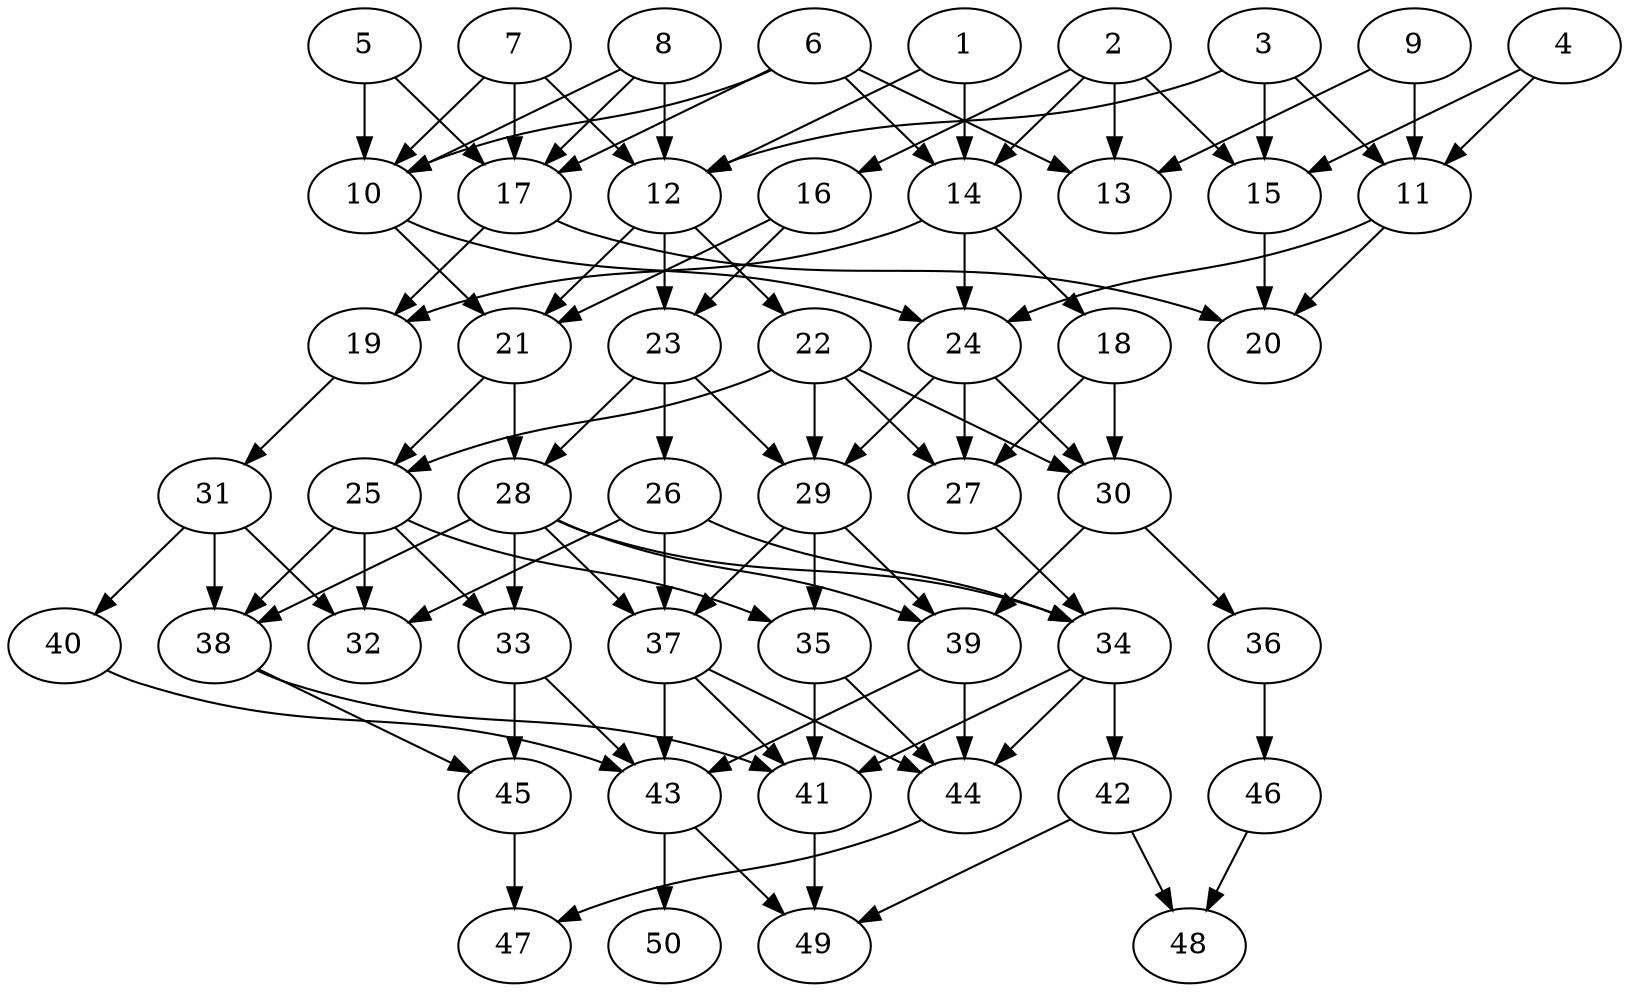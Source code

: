 // DAG automatically generated by daggen at Fri Jul 29 10:10:30 2022
// ./daggen --dot -n 50 --ccr 0.5 --fat 0.5 --regular 0.5 --density 0.5 -o data/50/random_50_12.gv 
digraph G {
  1 [compute_size="2846561145", trans_size="779630", result_size="74752", ram="11353817",alpha="0.18"]
  1 -> 12 [size ="74752"]
  1 -> 14 [size ="74752"]
  2 [compute_size="28991029248", trans_size="650903", result_size="29696", ram="2495707",alpha="0.13"]
  2 -> 13 [size ="29696"]
  2 -> 14 [size ="29696"]
  2 -> 15 [size ="29696"]
  2 -> 16 [size ="29696"]
  3 [compute_size="28991029248", trans_size="369901", result_size="29696", ram="558792",alpha="0.14"]
  3 -> 11 [size ="29696"]
  3 -> 12 [size ="29696"]
  3 -> 15 [size ="29696"]
  4 [compute_size="782757789696", trans_size="585320", result_size="54272", ram="41203732",alpha="0.15"]
  4 -> 11 [size ="54272"]
  4 -> 15 [size ="54272"]
  5 [compute_size="368293445632", trans_size="676454", result_size="9216", ram="47507940",alpha="0.11"]
  5 -> 10 [size ="9216"]
  5 -> 17 [size ="9216"]
  6 [compute_size="549755813888", trans_size="473478", result_size="91136", ram="22791184",alpha="0.07"]
  6 -> 10 [size ="91136"]
  6 -> 13 [size ="91136"]
  6 -> 14 [size ="91136"]
  6 -> 17 [size ="91136"]
  7 [compute_size="231928233984", trans_size="550070", result_size="13312", ram="36479676",alpha="0.01"]
  7 -> 10 [size ="13312"]
  7 -> 12 [size ="13312"]
  7 -> 17 [size ="13312"]
  8 [compute_size="8490759459", trans_size="10043", result_size="13312", ram="4064408",alpha="0.16"]
  8 -> 10 [size ="13312"]
  8 -> 12 [size ="13312"]
  8 -> 17 [size ="13312"]
  9 [compute_size="9897806203", trans_size="1005037", result_size="9216", ram="24530744",alpha="0.14"]
  9 -> 11 [size ="9216"]
  9 -> 13 [size ="9216"]
  10 [compute_size="85588654896", trans_size="36352", result_size="74752", ram="2107495",alpha="0.11"]
  10 -> 21 [size ="74752"]
  10 -> 24 [size ="74752"]
  11 [compute_size="8308400520", trans_size="253039", result_size="9216", ram="31997742",alpha="0.08"]
  11 -> 20 [size ="9216"]
  11 -> 24 [size ="9216"]
  12 [compute_size="1516048556", trans_size="68458", result_size="74752", ram="44821600",alpha="0.16"]
  12 -> 21 [size ="74752"]
  12 -> 22 [size ="74752"]
  12 -> 23 [size ="74752"]
  13 [compute_size="4283612115", trans_size="787968", result_size="0", ram="22416604",alpha="0.20"]
  14 [compute_size="134217728000", trans_size="159377", result_size="1024", ram="11201079",alpha="0.17"]
  14 -> 18 [size ="1024"]
  14 -> 19 [size ="1024"]
  14 -> 24 [size ="1024"]
  15 [compute_size="14420476454", trans_size="519072", result_size="54272", ram="38969296",alpha="0.07"]
  15 -> 20 [size ="54272"]
  16 [compute_size="368293445632", trans_size="667332", result_size="9216", ram="12866857",alpha="0.04"]
  16 -> 21 [size ="9216"]
  16 -> 23 [size ="9216"]
  17 [compute_size="103871530511", trans_size="995497", result_size="29696", ram="13834718",alpha="0.10"]
  17 -> 19 [size ="29696"]
  17 -> 20 [size ="29696"]
  18 [compute_size="3015815576", trans_size="289913", result_size="74752", ram="16171571",alpha="0.16"]
  18 -> 27 [size ="74752"]
  18 -> 30 [size ="74752"]
  19 [compute_size="231928233984", trans_size="270355", result_size="13312", ram="43789204",alpha="0.14"]
  19 -> 31 [size ="13312"]
  20 [compute_size="3906424722", trans_size="90274", result_size="0", ram="47335664",alpha="0.11"]
  21 [compute_size="68719476736", trans_size="774895", result_size="74752", ram="28355848",alpha="0.13"]
  21 -> 25 [size ="74752"]
  21 -> 28 [size ="74752"]
  22 [compute_size="41924519026", trans_size="347630", result_size="70656", ram="14168159",alpha="0.20"]
  22 -> 25 [size ="70656"]
  22 -> 27 [size ="70656"]
  22 -> 29 [size ="70656"]
  22 -> 30 [size ="70656"]
  23 [compute_size="8589934592", trans_size="240839", result_size="70656", ram="18144902",alpha="0.14"]
  23 -> 26 [size ="70656"]
  23 -> 28 [size ="70656"]
  23 -> 29 [size ="70656"]
  24 [compute_size="195020487669", trans_size="347836", result_size="1024", ram="10249458",alpha="0.11"]
  24 -> 27 [size ="1024"]
  24 -> 29 [size ="1024"]
  24 -> 30 [size ="1024"]
  25 [compute_size="15803060910", trans_size="841154", result_size="13312", ram="19458748",alpha="0.14"]
  25 -> 32 [size ="13312"]
  25 -> 33 [size ="13312"]
  25 -> 35 [size ="13312"]
  25 -> 38 [size ="13312"]
  26 [compute_size="434225220", trans_size="229253", result_size="70656", ram="2733804",alpha="0.11"]
  26 -> 32 [size ="70656"]
  26 -> 34 [size ="70656"]
  26 -> 37 [size ="70656"]
  27 [compute_size="134217728000", trans_size="1018371", result_size="1024", ram="15173899",alpha="0.14"]
  27 -> 34 [size ="1024"]
  28 [compute_size="28991029248", trans_size="939638", result_size="29696", ram="38019484",alpha="0.07"]
  28 -> 33 [size ="29696"]
  28 -> 34 [size ="29696"]
  28 -> 37 [size ="29696"]
  28 -> 38 [size ="29696"]
  28 -> 39 [size ="29696"]
  29 [compute_size="523295653153", trans_size="738524", result_size="9216", ram="2972755",alpha="0.15"]
  29 -> 35 [size ="9216"]
  29 -> 37 [size ="9216"]
  29 -> 39 [size ="9216"]
  30 [compute_size="368293445632", trans_size="973245", result_size="9216", ram="10830125",alpha="0.14"]
  30 -> 36 [size ="9216"]
  30 -> 39 [size ="9216"]
  31 [compute_size="8589934592", trans_size="826348", result_size="70656", ram="29806262",alpha="0.08"]
  31 -> 32 [size ="70656"]
  31 -> 38 [size ="70656"]
  31 -> 40 [size ="70656"]
  32 [compute_size="368293445632", trans_size="458121", result_size="0", ram="38787788",alpha="0.01"]
  33 [compute_size="8589934592", trans_size="860636", result_size="70656", ram="37486680",alpha="0.03"]
  33 -> 43 [size ="70656"]
  33 -> 45 [size ="70656"]
  34 [compute_size="16922527339", trans_size="41515", result_size="70656", ram="4557114",alpha="0.09"]
  34 -> 41 [size ="70656"]
  34 -> 42 [size ="70656"]
  34 -> 44 [size ="70656"]
  35 [compute_size="8589934592", trans_size="572643", result_size="70656", ram="6952778",alpha="0.03"]
  35 -> 41 [size ="70656"]
  35 -> 44 [size ="70656"]
  36 [compute_size="382022703348", trans_size="1027176", result_size="91136", ram="15286629",alpha="0.06"]
  36 -> 46 [size ="91136"]
  37 [compute_size="27873077584", trans_size="692470", result_size="70656", ram="16637739",alpha="0.14"]
  37 -> 41 [size ="70656"]
  37 -> 43 [size ="70656"]
  37 -> 44 [size ="70656"]
  38 [compute_size="38229726098", trans_size="574326", result_size="70656", ram="46666776",alpha="0.03"]
  38 -> 41 [size ="70656"]
  38 -> 45 [size ="70656"]
  39 [compute_size="1001201268405", trans_size="681855", result_size="54272", ram="46114492",alpha="0.09"]
  39 -> 43 [size ="54272"]
  39 -> 44 [size ="54272"]
  40 [compute_size="61951368334", trans_size="81009", result_size="29696", ram="23980910",alpha="0.06"]
  40 -> 43 [size ="29696"]
  41 [compute_size="231928233984", trans_size="255728", result_size="13312", ram="15795810",alpha="0.12"]
  41 -> 49 [size ="13312"]
  42 [compute_size="231928233984", trans_size="519026", result_size="13312", ram="11647840",alpha="0.11"]
  42 -> 48 [size ="13312"]
  42 -> 49 [size ="13312"]
  43 [compute_size="8589934592", trans_size="604901", result_size="70656", ram="20792742",alpha="0.15"]
  43 -> 49 [size ="70656"]
  43 -> 50 [size ="70656"]
  44 [compute_size="5129163461", trans_size="982262", result_size="13312", ram="15082836",alpha="0.12"]
  44 -> 47 [size ="13312"]
  45 [compute_size="549755813888", trans_size="459504", result_size="91136", ram="45410508",alpha="0.16"]
  45 -> 47 [size ="91136"]
  46 [compute_size="33156271115", trans_size="502844", result_size="54272", ram="12230174",alpha="0.15"]
  46 -> 48 [size ="54272"]
  47 [compute_size="368947182787", trans_size="450356", result_size="0", ram="48037080",alpha="0.15"]
  48 [compute_size="1066106775366", trans_size="1009521", result_size="0", ram="13475862",alpha="0.09"]
  49 [compute_size="1073741824000", trans_size="658375", result_size="0", ram="595437",alpha="0.10"]
  50 [compute_size="128988512407", trans_size="343808", result_size="0", ram="9513246",alpha="0.14"]
}